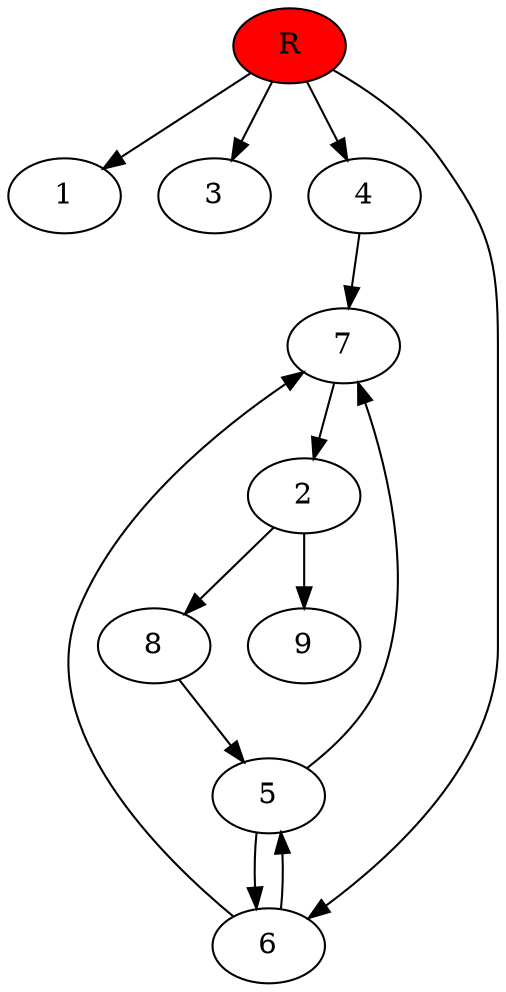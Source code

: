 digraph prb27564 {
	1
	2
	3
	4
	5
	6
	7
	8
	R [fillcolor="#ff0000" style=filled]
	2 -> 8
	2 -> 9
	4 -> 7
	5 -> 6
	5 -> 7
	6 -> 5
	6 -> 7
	7 -> 2
	8 -> 5
	R -> 1
	R -> 3
	R -> 4
	R -> 6
}
